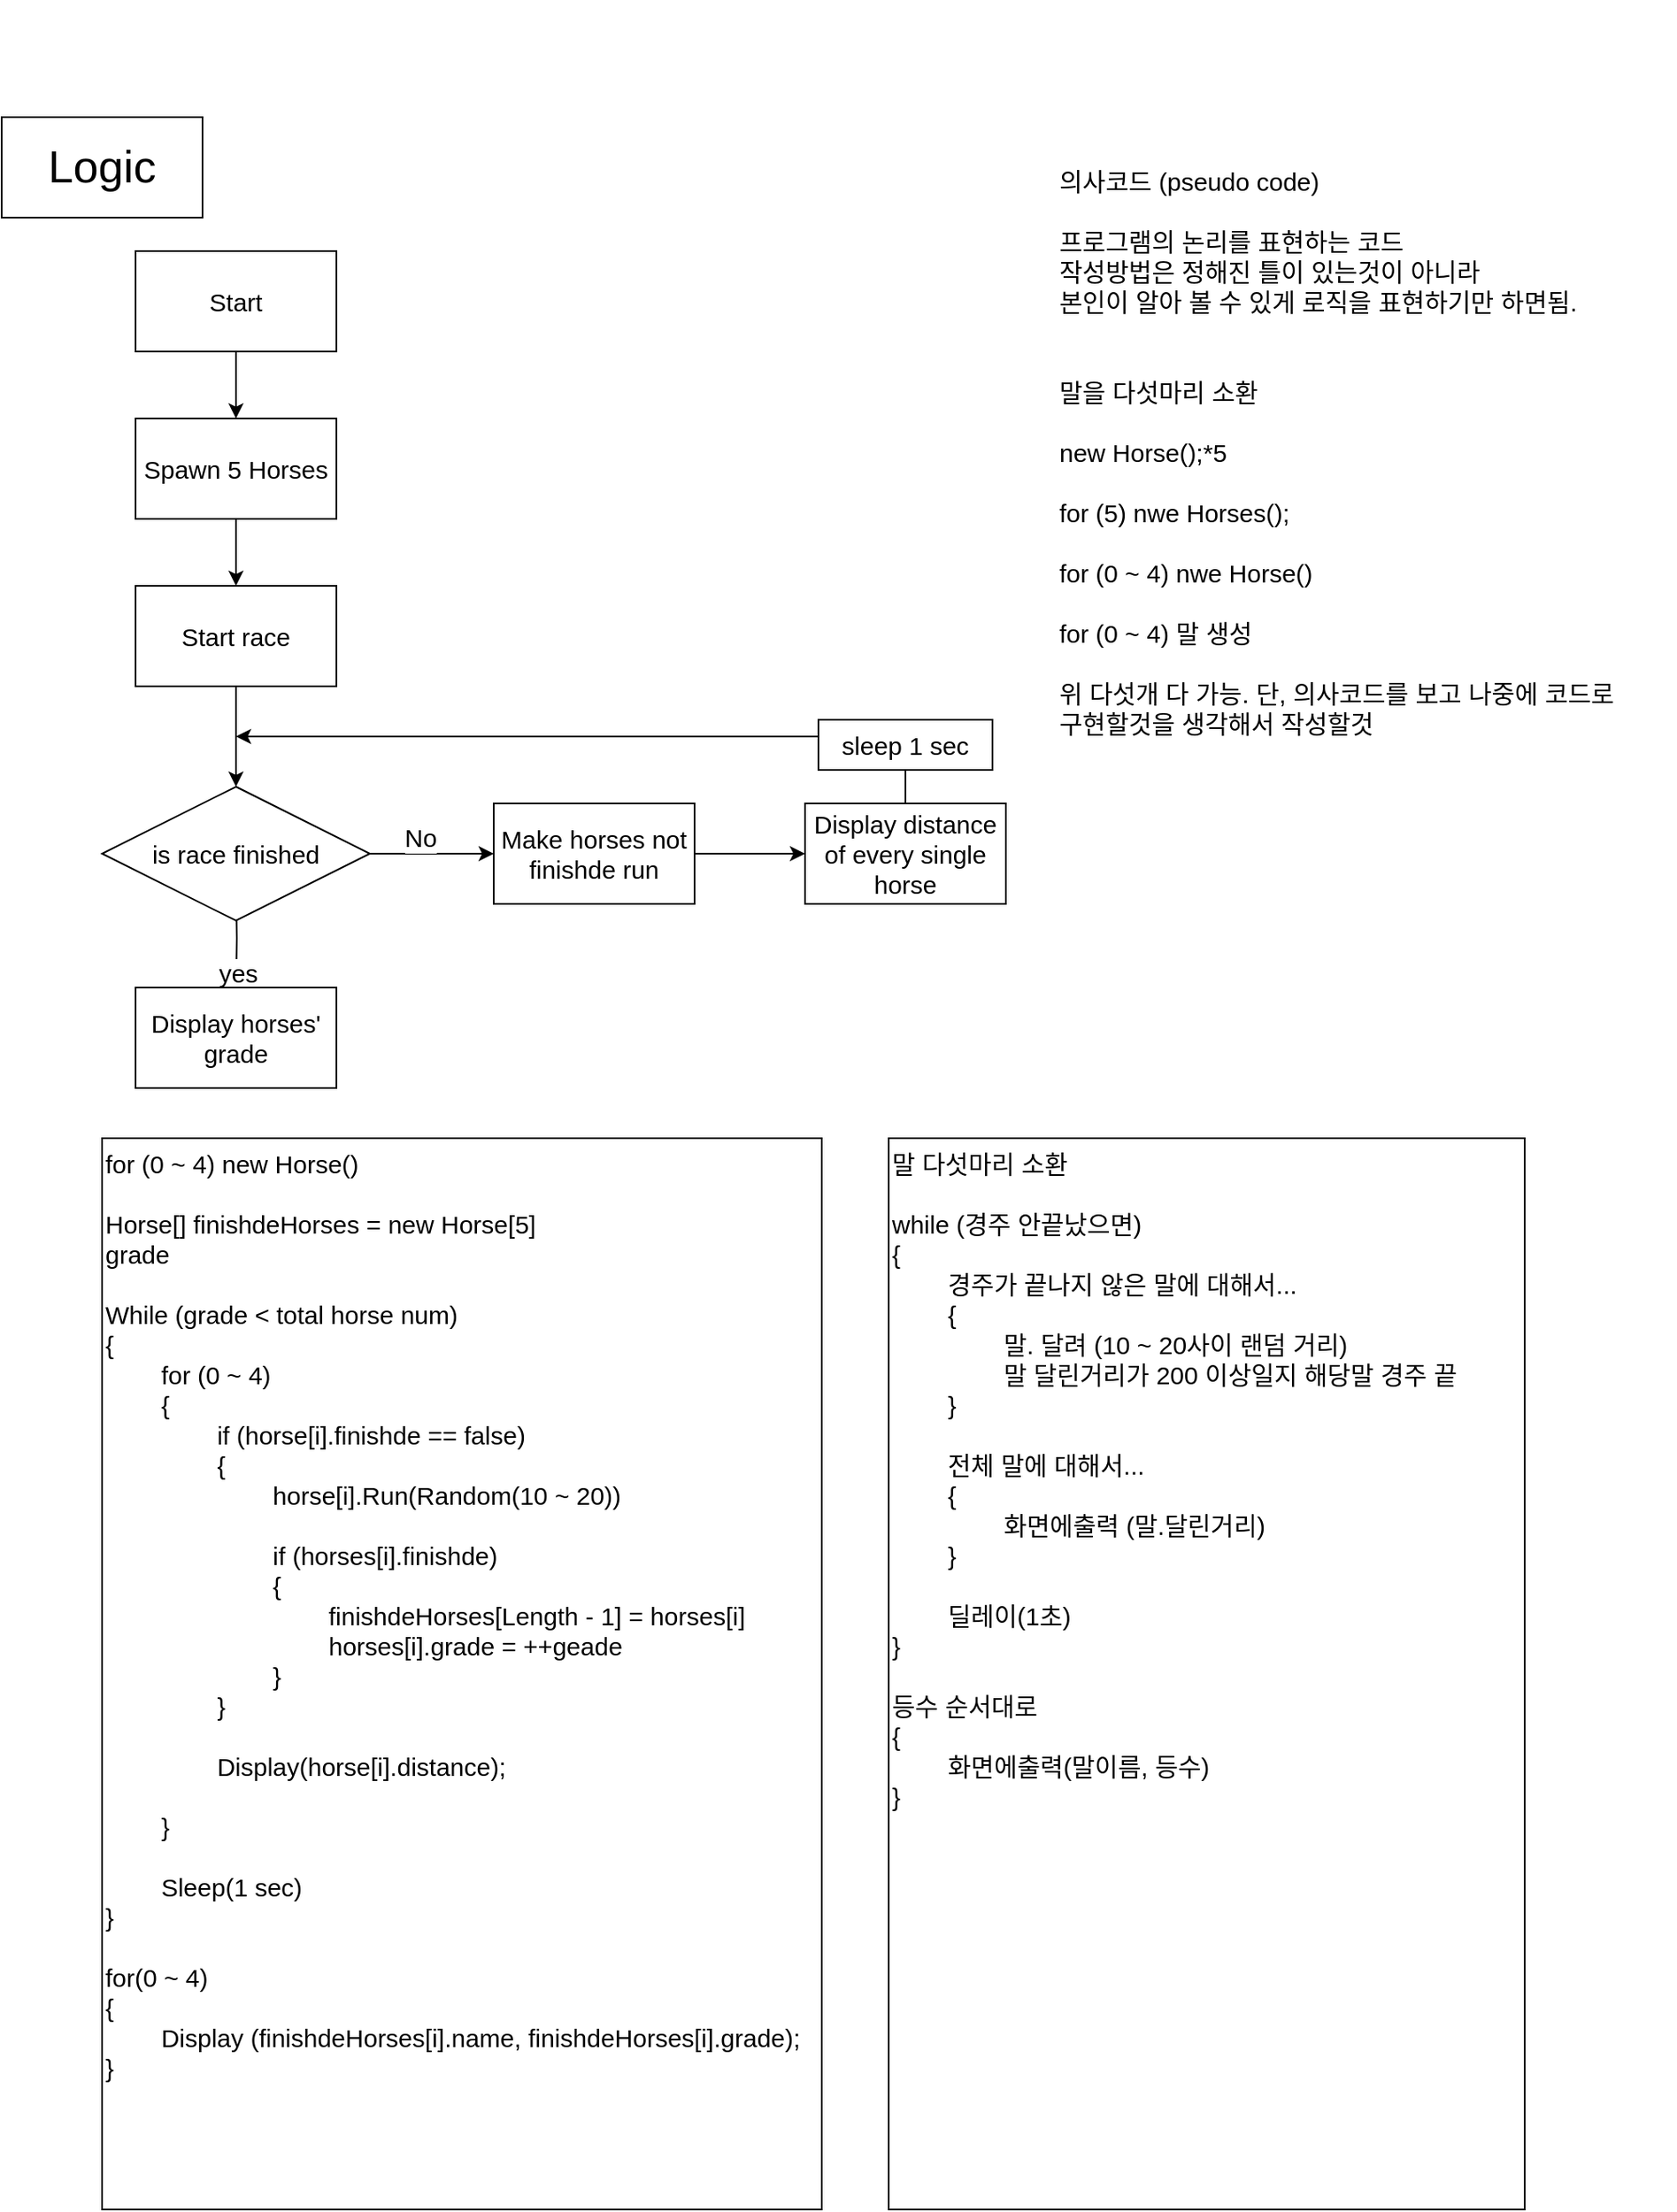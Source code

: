 <mxfile version="20.3.6" type="device"><diagram id="C5RBs43oDa-KdzZeNtuy" name="Page-1"><mxGraphModel dx="1422" dy="1963" grid="1" gridSize="10" guides="1" tooltips="1" connect="1" arrows="1" fold="1" page="1" pageScale="1" pageWidth="827" pageHeight="1169" math="0" shadow="0"><root><mxCell id="WIyWlLk6GJQsqaUBKTNV-0"/><mxCell id="WIyWlLk6GJQsqaUBKTNV-1" parent="WIyWlLk6GJQsqaUBKTNV-0"/><mxCell id="GjZZtBfI02XcdGesBnc_-2" value="Logic" style="rounded=0;whiteSpace=wrap;html=1;strokeWidth=1;fontSize=27;" vertex="1" parent="WIyWlLk6GJQsqaUBKTNV-1"><mxGeometry width="120" height="60" as="geometry"/></mxCell><mxCell id="GjZZtBfI02XcdGesBnc_-3" value="Start" style="rounded=0;whiteSpace=wrap;html=1;strokeWidth=1;fontSize=15;" vertex="1" parent="WIyWlLk6GJQsqaUBKTNV-1"><mxGeometry x="80" y="80" width="120" height="60" as="geometry"/></mxCell><mxCell id="GjZZtBfI02XcdGesBnc_-4" value="Spawn 5 Horses" style="rounded=0;whiteSpace=wrap;html=1;strokeWidth=1;fontSize=15;" vertex="1" parent="WIyWlLk6GJQsqaUBKTNV-1"><mxGeometry x="80" y="180" width="120" height="60" as="geometry"/></mxCell><mxCell id="GjZZtBfI02XcdGesBnc_-6" value="" style="endArrow=classic;html=1;rounded=0;fontSize=15;exitX=0.5;exitY=1;exitDx=0;exitDy=0;entryX=0.5;entryY=0;entryDx=0;entryDy=0;" edge="1" parent="WIyWlLk6GJQsqaUBKTNV-1" source="GjZZtBfI02XcdGesBnc_-3" target="GjZZtBfI02XcdGesBnc_-4"><mxGeometry width="50" height="50" relative="1" as="geometry"><mxPoint x="380" y="410" as="sourcePoint"/><mxPoint x="120" y="170" as="targetPoint"/></mxGeometry></mxCell><mxCell id="GjZZtBfI02XcdGesBnc_-7" value="Start race" style="rounded=0;whiteSpace=wrap;html=1;strokeWidth=1;fontSize=15;" vertex="1" parent="WIyWlLk6GJQsqaUBKTNV-1"><mxGeometry x="80" y="280" width="120" height="60" as="geometry"/></mxCell><mxCell id="GjZZtBfI02XcdGesBnc_-8" value="" style="endArrow=classic;html=1;rounded=0;fontSize=15;exitX=0.5;exitY=1;exitDx=0;exitDy=0;entryX=0.5;entryY=0;entryDx=0;entryDy=0;" edge="1" parent="WIyWlLk6GJQsqaUBKTNV-1" source="GjZZtBfI02XcdGesBnc_-4" target="GjZZtBfI02XcdGesBnc_-7"><mxGeometry width="50" height="50" relative="1" as="geometry"><mxPoint x="150" y="150" as="sourcePoint"/><mxPoint x="150" y="190" as="targetPoint"/></mxGeometry></mxCell><mxCell id="GjZZtBfI02XcdGesBnc_-16" value="yes" style="edgeStyle=orthogonalEdgeStyle;rounded=0;orthogonalLoop=1;jettySize=auto;html=1;fontSize=15;" edge="1" parent="WIyWlLk6GJQsqaUBKTNV-1" target="GjZZtBfI02XcdGesBnc_-15"><mxGeometry y="20" relative="1" as="geometry"><mxPoint x="140" y="460" as="sourcePoint"/><mxPoint as="offset"/></mxGeometry></mxCell><mxCell id="GjZZtBfI02XcdGesBnc_-15" value="Display horses'&lt;br&gt;grade" style="rounded=0;whiteSpace=wrap;html=1;strokeWidth=1;fontSize=15;" vertex="1" parent="WIyWlLk6GJQsqaUBKTNV-1"><mxGeometry x="80" y="520" width="120" height="60" as="geometry"/></mxCell><mxCell id="GjZZtBfI02XcdGesBnc_-17" value="" style="endArrow=classic;html=1;rounded=0;fontSize=15;entryX=0.5;entryY=0;entryDx=0;entryDy=0;exitX=0.5;exitY=1;exitDx=0;exitDy=0;" edge="1" parent="WIyWlLk6GJQsqaUBKTNV-1" source="GjZZtBfI02XcdGesBnc_-7"><mxGeometry width="50" height="50" relative="1" as="geometry"><mxPoint x="250" y="350" as="sourcePoint"/><mxPoint x="140" y="400" as="targetPoint"/><Array as="points"><mxPoint x="140" y="370"/></Array></mxGeometry></mxCell><mxCell id="GjZZtBfI02XcdGesBnc_-19" value="No" style="edgeStyle=orthogonalEdgeStyle;rounded=0;orthogonalLoop=1;jettySize=auto;html=1;fontSize=15;entryX=0;entryY=0.5;entryDx=0;entryDy=0;" edge="1" parent="WIyWlLk6GJQsqaUBKTNV-1" source="GjZZtBfI02XcdGesBnc_-18" target="GjZZtBfI02XcdGesBnc_-24"><mxGeometry x="-0.189" y="10" relative="1" as="geometry"><mxPoint x="280" y="440" as="targetPoint"/><Array as="points"/><mxPoint as="offset"/></mxGeometry></mxCell><mxCell id="GjZZtBfI02XcdGesBnc_-18" value="is race finished" style="rhombus;whiteSpace=wrap;html=1;strokeWidth=1;fontSize=15;" vertex="1" parent="WIyWlLk6GJQsqaUBKTNV-1"><mxGeometry x="60" y="400" width="160" height="80" as="geometry"/></mxCell><mxCell id="GjZZtBfI02XcdGesBnc_-21" style="edgeStyle=orthogonalEdgeStyle;rounded=0;orthogonalLoop=1;jettySize=auto;html=1;fontSize=15;" edge="1" parent="WIyWlLk6GJQsqaUBKTNV-1" source="GjZZtBfI02XcdGesBnc_-20"><mxGeometry relative="1" as="geometry"><mxPoint x="140" y="370" as="targetPoint"/><Array as="points"><mxPoint x="540" y="370"/></Array></mxGeometry></mxCell><mxCell id="GjZZtBfI02XcdGesBnc_-20" value="Display distance&lt;br&gt;of every single&lt;br&gt;horse" style="rounded=0;whiteSpace=wrap;html=1;strokeWidth=1;fontSize=15;" vertex="1" parent="WIyWlLk6GJQsqaUBKTNV-1"><mxGeometry x="480" y="410" width="120" height="60" as="geometry"/></mxCell><mxCell id="GjZZtBfI02XcdGesBnc_-23" value="sleep 1 sec" style="rounded=0;whiteSpace=wrap;html=1;strokeWidth=1;fontSize=15;" vertex="1" parent="WIyWlLk6GJQsqaUBKTNV-1"><mxGeometry x="488" y="360" width="104" height="30" as="geometry"/></mxCell><mxCell id="GjZZtBfI02XcdGesBnc_-25" style="edgeStyle=orthogonalEdgeStyle;rounded=0;orthogonalLoop=1;jettySize=auto;html=1;fontSize=15;entryX=0;entryY=0.5;entryDx=0;entryDy=0;" edge="1" parent="WIyWlLk6GJQsqaUBKTNV-1" source="GjZZtBfI02XcdGesBnc_-24" target="GjZZtBfI02XcdGesBnc_-20"><mxGeometry relative="1" as="geometry"><mxPoint x="470" y="440" as="targetPoint"/></mxGeometry></mxCell><mxCell id="GjZZtBfI02XcdGesBnc_-24" value="Make horses not&lt;br&gt;finishde run" style="rounded=0;whiteSpace=wrap;html=1;strokeWidth=1;fontSize=15;" vertex="1" parent="WIyWlLk6GJQsqaUBKTNV-1"><mxGeometry x="294" y="410" width="120" height="60" as="geometry"/></mxCell><mxCell id="GjZZtBfI02XcdGesBnc_-27" value="의사코드 (pseudo code)&lt;br&gt;&lt;br&gt;프로그램의 논리를 표현하는 코드&lt;br&gt;작성방법은 정해진 틀이 있는것이 아니라 &lt;br&gt;&lt;div style=&quot;&quot;&gt;&lt;span style=&quot;background-color: initial;&quot;&gt;본인이 알아 볼 수 있게 로직을 표현하기만 하면됨.&lt;/span&gt;&lt;/div&gt;&lt;div style=&quot;&quot;&gt;&lt;br&gt;&lt;/div&gt;&lt;div style=&quot;&quot;&gt;&lt;br&gt;&lt;/div&gt;&lt;div style=&quot;&quot;&gt;말을 다섯마리 소환&lt;/div&gt;&lt;div style=&quot;&quot;&gt;&lt;br&gt;&lt;/div&gt;&lt;div style=&quot;&quot;&gt;new Horse();*5&lt;br&gt;&lt;/div&gt;&lt;div style=&quot;&quot;&gt;&lt;br&gt;&lt;/div&gt;&lt;div style=&quot;&quot;&gt;for (5) nwe Horses();&lt;/div&gt;&lt;div style=&quot;&quot;&gt;&lt;br&gt;&lt;/div&gt;&lt;div style=&quot;&quot;&gt;for (0 ~ 4) nwe Horse()&lt;/div&gt;&lt;div style=&quot;&quot;&gt;&lt;br&gt;&lt;/div&gt;&lt;div style=&quot;&quot;&gt;for (0 ~ 4) 말 생성&lt;/div&gt;&lt;div style=&quot;&quot;&gt;&lt;br&gt;&lt;/div&gt;&lt;div style=&quot;&quot;&gt;위 다섯개 다 가능. 단, 의사코드를 보고 나중에 코드로&amp;nbsp;&lt;/div&gt;&lt;div style=&quot;&quot;&gt;구현할것을 생각해서 작성할것&lt;/div&gt;" style="text;html=1;strokeColor=none;fillColor=none;align=left;verticalAlign=middle;whiteSpace=wrap;rounded=0;strokeWidth=1;fontSize=15;" vertex="1" parent="WIyWlLk6GJQsqaUBKTNV-1"><mxGeometry x="630" y="-70" width="370" height="540" as="geometry"/></mxCell><mxCell id="GjZZtBfI02XcdGesBnc_-28" value="for (0 ~ 4) new Horse()&lt;br&gt;&lt;br&gt;Horse[] finishdeHorses = new Horse[5]&lt;br&gt;grade&lt;br&gt;&lt;br&gt;While (grade &amp;lt; total horse num)&lt;br&gt;{&lt;br&gt;&lt;span style=&quot;white-space: pre;&quot;&gt;&#9;&lt;/span&gt;for (0 ~ 4)&lt;br&gt;&lt;span style=&quot;white-space: pre;&quot;&gt;&#9;&lt;/span&gt;{&lt;br&gt;&lt;span style=&quot;white-space: pre;&quot;&gt;&#9;&lt;/span&gt;&lt;span style=&quot;white-space: pre;&quot;&gt;&#9;&lt;/span&gt;if (horse[i].finishde == false)&lt;br&gt;&lt;span style=&quot;white-space: pre;&quot;&gt;&#9;&lt;/span&gt;&lt;span style=&quot;white-space: pre;&quot;&gt;&#9;&lt;/span&gt;{&lt;br&gt;&lt;span style=&quot;white-space: pre;&quot;&gt;&#9;&lt;/span&gt;&lt;span style=&quot;white-space: pre;&quot;&gt;&#9;&lt;/span&gt;&lt;span style=&quot;white-space: pre;&quot;&gt;&#9;&lt;/span&gt;horse[i].Run(Random(10 ~ 20))&lt;br&gt;&lt;span style=&quot;white-space: pre;&quot;&gt;&#9;&lt;/span&gt;&lt;span style=&quot;white-space: pre;&quot;&gt;&#9;&lt;/span&gt;&lt;span style=&quot;white-space: pre;&quot;&gt;&#9;&lt;/span&gt;&lt;br&gt;&lt;span style=&quot;white-space: pre;&quot;&gt;&#9;&lt;/span&gt;&lt;span style=&quot;white-space: pre;&quot;&gt;&#9;&lt;/span&gt;&lt;span style=&quot;white-space: pre;&quot;&gt;&#9;&lt;/span&gt;if (horses[i].finishde)&lt;br&gt;&lt;span style=&quot;white-space: pre;&quot;&gt;&#9;&lt;/span&gt;&lt;span style=&quot;white-space: pre;&quot;&gt;&#9;&lt;/span&gt;&lt;span style=&quot;white-space: pre;&quot;&gt;&#9;&lt;/span&gt;{&lt;br&gt;&lt;span style=&quot;white-space: pre;&quot;&gt;&#9;&lt;/span&gt;&lt;span style=&quot;white-space: pre;&quot;&gt;&#9;&lt;/span&gt;&lt;span style=&quot;white-space: pre;&quot;&gt;&#9;&lt;/span&gt;&lt;span style=&quot;white-space: pre;&quot;&gt;&#9;&lt;/span&gt;finishdeHorses[Length - 1] = horses[i]&lt;br&gt;&lt;span style=&quot;white-space: pre;&quot;&gt;&#9;&lt;/span&gt;&lt;span style=&quot;white-space: pre;&quot;&gt;&#9;&lt;/span&gt;&lt;span style=&quot;white-space: pre;&quot;&gt;&#9;&lt;/span&gt;&lt;span style=&quot;white-space: pre;&quot;&gt;&#9;&lt;/span&gt;horses[i].grade = ++geade&lt;br&gt;&lt;span style=&quot;white-space: pre;&quot;&gt;&#9;&lt;/span&gt;&lt;span style=&quot;white-space: pre;&quot;&gt;&#9;&lt;/span&gt;&lt;span style=&quot;white-space: pre;&quot;&gt;&#9;&lt;/span&gt;}&lt;br&gt;&lt;span style=&quot;white-space: pre;&quot;&gt;&#9;&lt;/span&gt;&lt;span style=&quot;white-space: pre;&quot;&gt;&#9;&lt;/span&gt;}&lt;br&gt;&lt;span style=&quot;white-space: pre;&quot;&gt;&#9;&lt;/span&gt;&lt;span style=&quot;white-space: pre;&quot;&gt;&#9;&lt;/span&gt;&lt;br&gt;&lt;span style=&quot;white-space: pre;&quot;&gt;&#9;&lt;/span&gt;&lt;span style=&quot;white-space: pre;&quot;&gt;&#9;&lt;/span&gt;Display(horse[i].distance);&lt;br&gt;&lt;br&gt;&lt;span style=&quot;white-space: pre;&quot;&gt;&#9;&lt;/span&gt;}&lt;span style=&quot;white-space: pre;&quot;&gt;&#9;&lt;/span&gt;&lt;br&gt;&lt;span style=&quot;white-space: pre;&quot;&gt;&#9;&lt;/span&gt;&lt;br&gt;&lt;span style=&quot;white-space: pre;&quot;&gt;&#9;&lt;/span&gt;Sleep(1 sec)&lt;br&gt;}&lt;br&gt;&lt;br&gt;for(0 ~ 4)&lt;br&gt;{&lt;br&gt;&lt;span style=&quot;white-space: pre;&quot;&gt;&#9;&lt;/span&gt;Display (finishdeHorses[i].name, finishdeHorses[i].grade);&lt;br&gt;}" style="rounded=0;whiteSpace=wrap;html=1;strokeWidth=1;fontSize=15;align=left;verticalAlign=top;" vertex="1" parent="WIyWlLk6GJQsqaUBKTNV-1"><mxGeometry x="60" y="610" width="430" height="640" as="geometry"/></mxCell><mxCell id="GjZZtBfI02XcdGesBnc_-29" value="말 다섯마리 소환&lt;br&gt;&lt;br&gt;while (경주 안끝났으면)&lt;br&gt;{&lt;br&gt;&lt;span style=&quot;white-space: pre;&quot;&gt;&#9;&lt;/span&gt;경주가 끝나지 않은 말에 대해서...&lt;br&gt;&lt;span style=&quot;white-space: pre;&quot;&gt;&#9;&lt;/span&gt;{&lt;br&gt;&lt;span style=&quot;white-space: pre;&quot;&gt;&#9;&lt;/span&gt;&lt;span style=&quot;white-space: pre;&quot;&gt;&#9;&lt;/span&gt;말. 달려 (10 ~ 20사이 랜덤 거리)&lt;br&gt;&lt;span style=&quot;white-space: pre;&quot;&gt;&#9;&lt;/span&gt;&lt;span style=&quot;white-space: pre;&quot;&gt;&#9;&lt;/span&gt;말 달린거리가 200 이상일지 해당말 경주 끝&lt;br&gt;&lt;span style=&quot;white-space: pre;&quot;&gt;&#9;&lt;/span&gt;}&lt;br&gt;&amp;nbsp;&lt;span style=&quot;white-space: pre;&quot;&gt;&#9;&lt;/span&gt;&lt;br&gt;&lt;span style=&quot;white-space: pre;&quot;&gt;&#9;&lt;/span&gt;전체 말에 대해서...&lt;br&gt;&lt;span style=&quot;white-space: pre;&quot;&gt;&#9;&lt;/span&gt;{&lt;br&gt;&lt;span style=&quot;white-space: pre;&quot;&gt;&#9;&lt;/span&gt;&lt;span style=&quot;white-space: pre;&quot;&gt;&#9;&lt;/span&gt;화면에출력 (말.달린거리)&lt;br&gt;&lt;span style=&quot;white-space: pre;&quot;&gt;&#9;&lt;/span&gt;}&lt;br&gt;&lt;br&gt;&lt;span style=&quot;white-space: pre;&quot;&gt;&#9;&lt;/span&gt;딜레이(1초)&lt;br&gt;}&lt;br&gt;&lt;br&gt;등수 순서대로&lt;br&gt;{&lt;br&gt;&lt;span style=&quot;white-space: pre;&quot;&gt;&#9;&lt;/span&gt;화면에출력(말이름, 등수)&lt;br&gt;}" style="rounded=0;whiteSpace=wrap;html=1;strokeWidth=1;fontSize=15;align=left;verticalAlign=top;" vertex="1" parent="WIyWlLk6GJQsqaUBKTNV-1"><mxGeometry x="530" y="610" width="380" height="640" as="geometry"/></mxCell></root></mxGraphModel></diagram></mxfile>